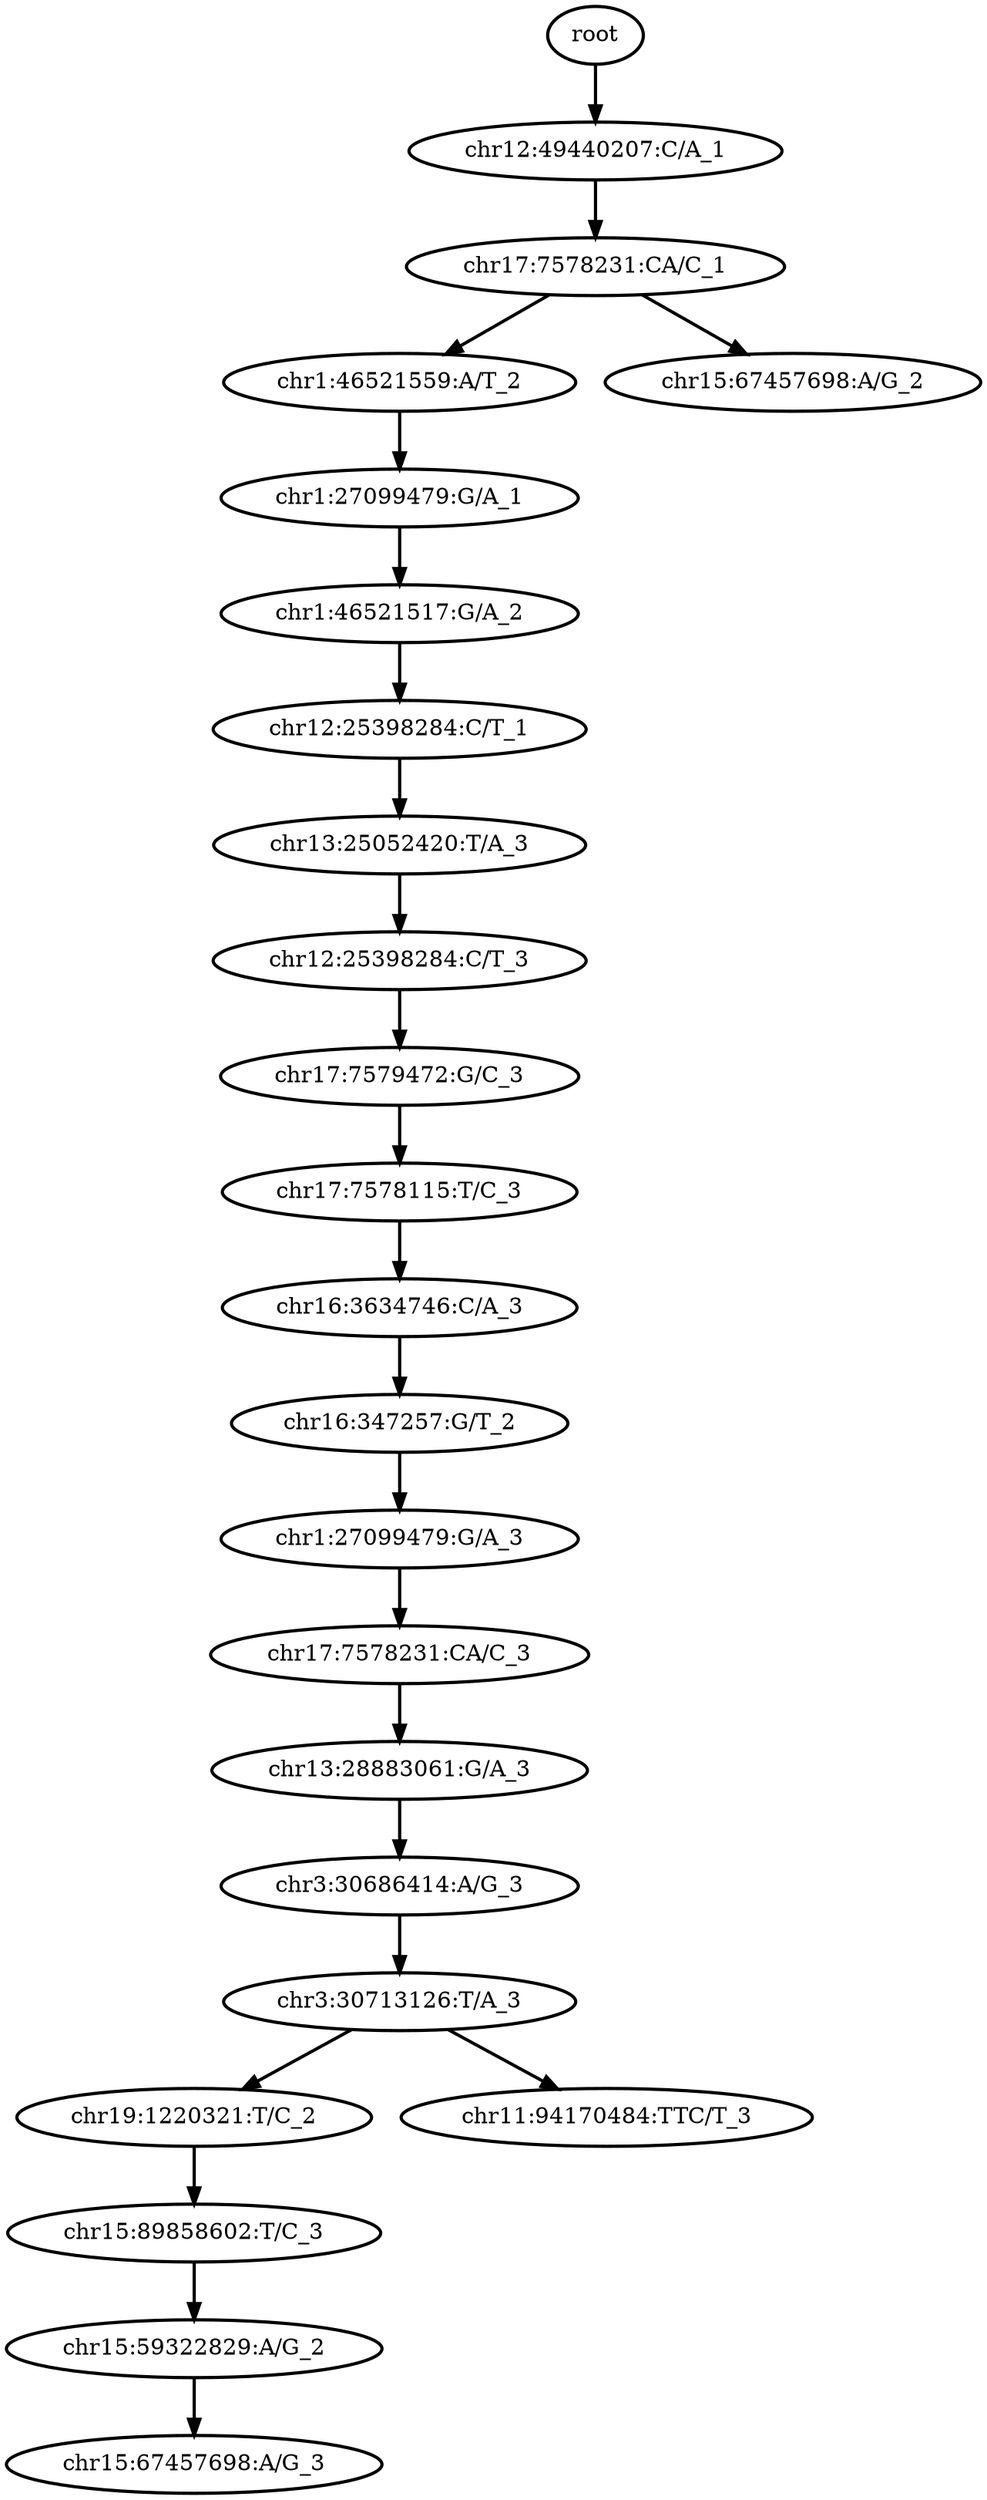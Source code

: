 digraph N {
	overlap="false"
	rankdir="TB"
	0 [label="root", style="bold"];
	1 [label="chr12:49440207:C/A_1", style="bold"];
	2 [label="chr17:7578231:CA/C_1", style="bold"];
	3 [label="chr1:46521559:A/T_2", style="bold"];
	4 [label="chr1:27099479:G/A_1", style="bold"];
	5 [label="chr1:46521517:G/A_2", style="bold"];
	6 [label="chr12:25398284:C/T_1", style="bold"];
	7 [label="chr13:25052420:T/A_3", style="bold"];
	8 [label="chr12:25398284:C/T_3", style="bold"];
	9 [label="chr17:7579472:G/C_3", style="bold"];
	10 [label="chr17:7578115:T/C_3", style="bold"];
	11 [label="chr16:3634746:C/A_3", style="bold"];
	12 [label="chr16:347257:G/T_2", style="bold"];
	13 [label="chr1:27099479:G/A_3", style="bold"];
	14 [label="chr17:7578231:CA/C_3", style="bold"];
	15 [label="chr13:28883061:G/A_3", style="bold"];
	16 [label="chr3:30686414:A/G_3", style="bold"];
	17 [label="chr3:30713126:T/A_3", style="bold"];
	18 [label="chr19:1220321:T/C_2", style="bold"];
	19 [label="chr15:89858602:T/C_3", style="bold"];
	20 [label="chr15:59322829:A/G_2", style="bold"];
	21 [label="chr15:67457698:A/G_3", style="bold"];
	22 [label="chr11:94170484:TTC/T_3", style="bold"];
	23 [label="chr15:67457698:A/G_2", style="bold"];
	0 -> 1 [style="bold"];
	1 -> 2 [style="bold"];
	2 -> 3 [style="bold"];
	2 -> 23 [style="bold"];
	3 -> 4 [style="bold"];
	4 -> 5 [style="bold"];
	5 -> 6 [style="bold"];
	6 -> 7 [style="bold"];
	7 -> 8 [style="bold"];
	8 -> 9 [style="bold"];
	9 -> 10 [style="bold"];
	10 -> 11 [style="bold"];
	11 -> 12 [style="bold"];
	12 -> 13 [style="bold"];
	13 -> 14 [style="bold"];
	14 -> 15 [style="bold"];
	15 -> 16 [style="bold"];
	16 -> 17 [style="bold"];
	17 -> 18 [style="bold"];
	17 -> 22 [style="bold"];
	18 -> 19 [style="bold"];
	19 -> 20 [style="bold"];
	20 -> 21 [style="bold"];
}